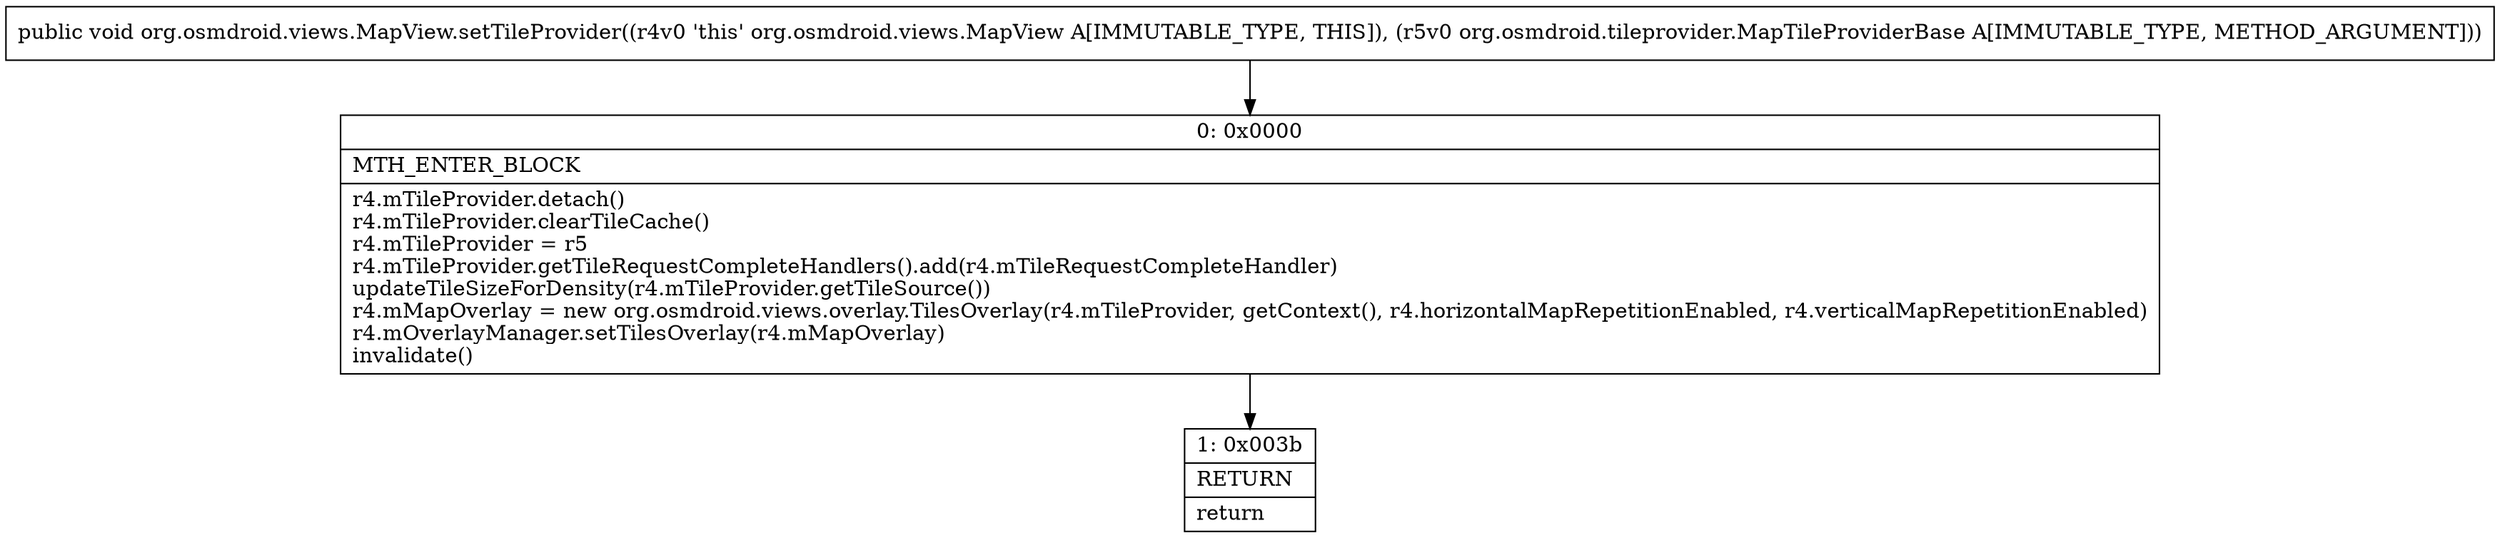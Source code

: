 digraph "CFG fororg.osmdroid.views.MapView.setTileProvider(Lorg\/osmdroid\/tileprovider\/MapTileProviderBase;)V" {
Node_0 [shape=record,label="{0\:\ 0x0000|MTH_ENTER_BLOCK\l|r4.mTileProvider.detach()\lr4.mTileProvider.clearTileCache()\lr4.mTileProvider = r5\lr4.mTileProvider.getTileRequestCompleteHandlers().add(r4.mTileRequestCompleteHandler)\lupdateTileSizeForDensity(r4.mTileProvider.getTileSource())\lr4.mMapOverlay = new org.osmdroid.views.overlay.TilesOverlay(r4.mTileProvider, getContext(), r4.horizontalMapRepetitionEnabled, r4.verticalMapRepetitionEnabled)\lr4.mOverlayManager.setTilesOverlay(r4.mMapOverlay)\linvalidate()\l}"];
Node_1 [shape=record,label="{1\:\ 0x003b|RETURN\l|return\l}"];
MethodNode[shape=record,label="{public void org.osmdroid.views.MapView.setTileProvider((r4v0 'this' org.osmdroid.views.MapView A[IMMUTABLE_TYPE, THIS]), (r5v0 org.osmdroid.tileprovider.MapTileProviderBase A[IMMUTABLE_TYPE, METHOD_ARGUMENT])) }"];
MethodNode -> Node_0;
Node_0 -> Node_1;
}


